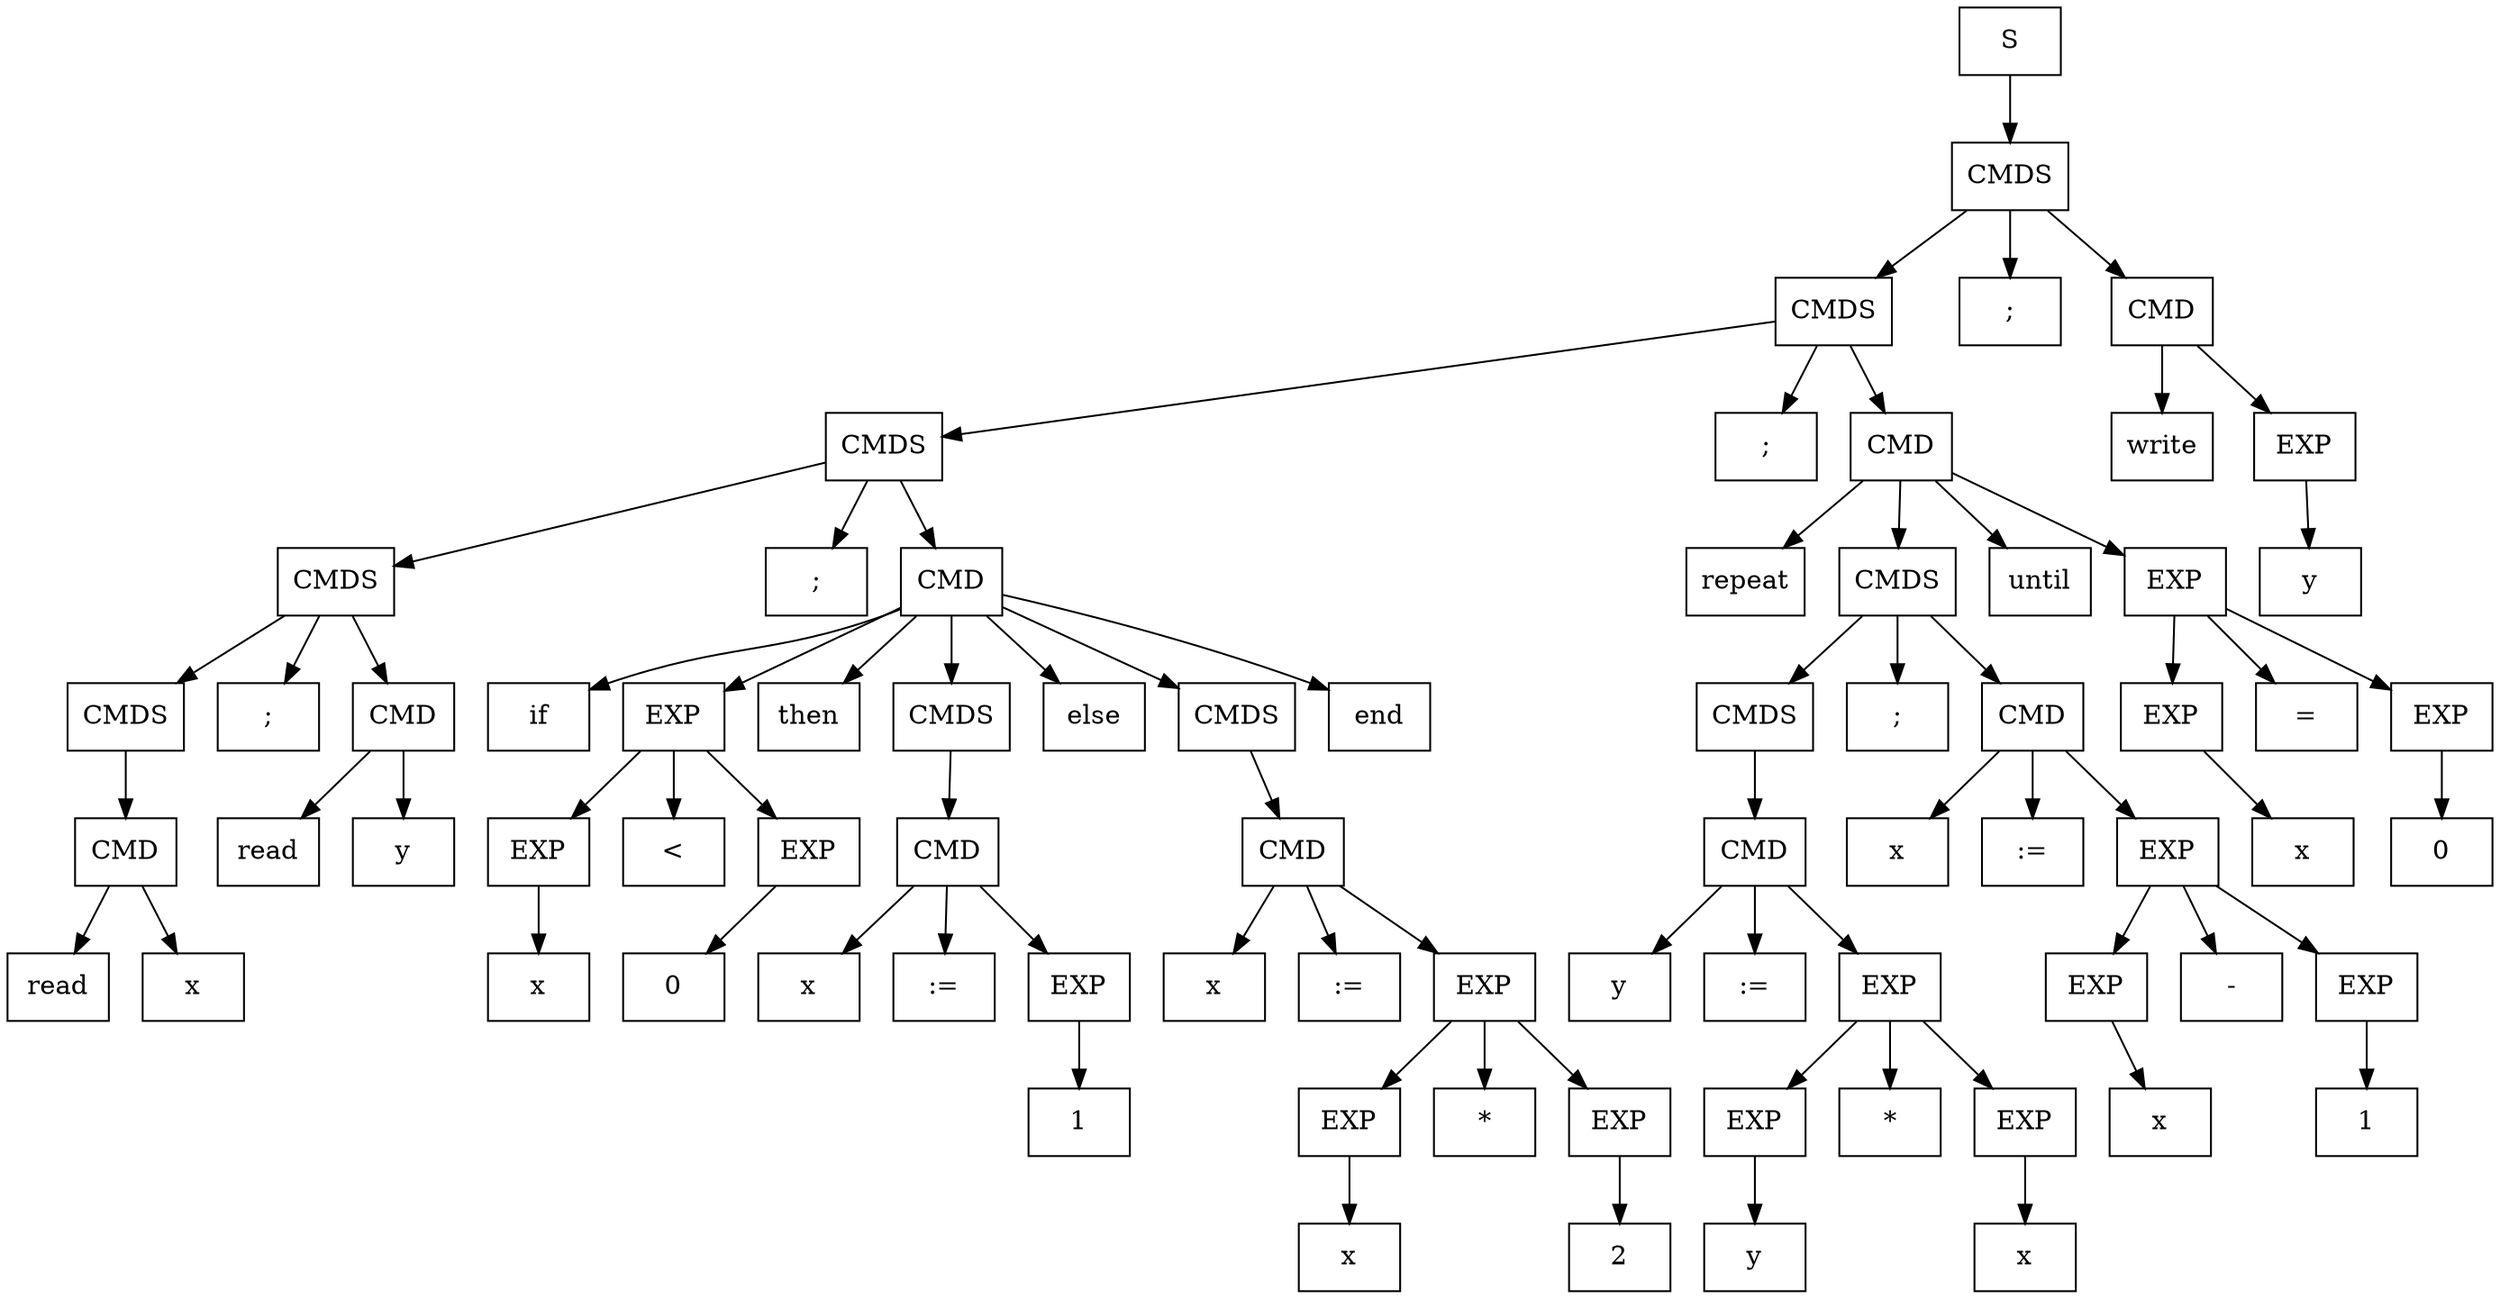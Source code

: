 digraph tree {
0 [label="S",shape=box];0->1;
1 [label="CMDS",shape=box];1->2;
2 [label="CMDS",shape=box];2->3;
3 [label="CMDS",shape=box];3->4;
4 [label="CMDS",shape=box];4->5;
5 [label="CMDS",shape=box];5->6;
6 [label="CMD",shape=box];6->7;
7 [label="read",shape=box];6->8;
8 [label="x",shape=box];4->9;
9 [label=";",shape=box];4->10;
10 [label="CMD",shape=box];10->11;
11 [label="read",shape=box];10->12;
12 [label="y",shape=box];3->13;
13 [label=";",shape=box];3->14;
14 [label="CMD",shape=box];14->15;
15 [label="if",shape=box];14->16;
16 [label="EXP",shape=box];16->17;
17 [label="EXP",shape=box];17->18;
18 [label="x",shape=box];16->19;
19 [label="<",shape=box];16->20;
20 [label="EXP",shape=box];20->21;
21 [label="0",shape=box];14->22;
22 [label="then",shape=box];14->23;
23 [label="CMDS",shape=box];23->24;
24 [label="CMD",shape=box];24->25;
25 [label="x",shape=box];24->26;
26 [label=":=",shape=box];24->27;
27 [label="EXP",shape=box];27->28;
28 [label="1",shape=box];14->29;
29 [label="else",shape=box];14->30;
30 [label="CMDS",shape=box];30->31;
31 [label="CMD",shape=box];31->32;
32 [label="x",shape=box];31->33;
33 [label=":=",shape=box];31->34;
34 [label="EXP",shape=box];34->35;
35 [label="EXP",shape=box];35->36;
36 [label="x",shape=box];34->37;
37 [label="*",shape=box];34->38;
38 [label="EXP",shape=box];38->39;
39 [label="2",shape=box];14->40;
40 [label="end",shape=box];2->41;
41 [label=";",shape=box];2->42;
42 [label="CMD",shape=box];42->43;
43 [label="repeat",shape=box];42->44;
44 [label="CMDS",shape=box];44->45;
45 [label="CMDS",shape=box];45->46;
46 [label="CMD",shape=box];46->47;
47 [label="y",shape=box];46->48;
48 [label=":=",shape=box];46->49;
49 [label="EXP",shape=box];49->50;
50 [label="EXP",shape=box];50->51;
51 [label="y",shape=box];49->52;
52 [label="*",shape=box];49->53;
53 [label="EXP",shape=box];53->54;
54 [label="x",shape=box];44->55;
55 [label=";",shape=box];44->56;
56 [label="CMD",shape=box];56->57;
57 [label="x",shape=box];56->58;
58 [label=":=",shape=box];56->59;
59 [label="EXP",shape=box];59->60;
60 [label="EXP",shape=box];60->61;
61 [label="x",shape=box];59->62;
62 [label="-",shape=box];59->63;
63 [label="EXP",shape=box];63->64;
64 [label="1",shape=box];42->65;
65 [label="until",shape=box];42->66;
66 [label="EXP",shape=box];66->67;
67 [label="EXP",shape=box];67->68;
68 [label="x",shape=box];66->69;
69 [label="=",shape=box];66->70;
70 [label="EXP",shape=box];70->71;
71 [label="0",shape=box];1->72;
72 [label=";",shape=box];1->73;
73 [label="CMD",shape=box];73->74;
74 [label="write",shape=box];73->75;
75 [label="EXP",shape=box];75->76;
76 [label="y",shape=box];}